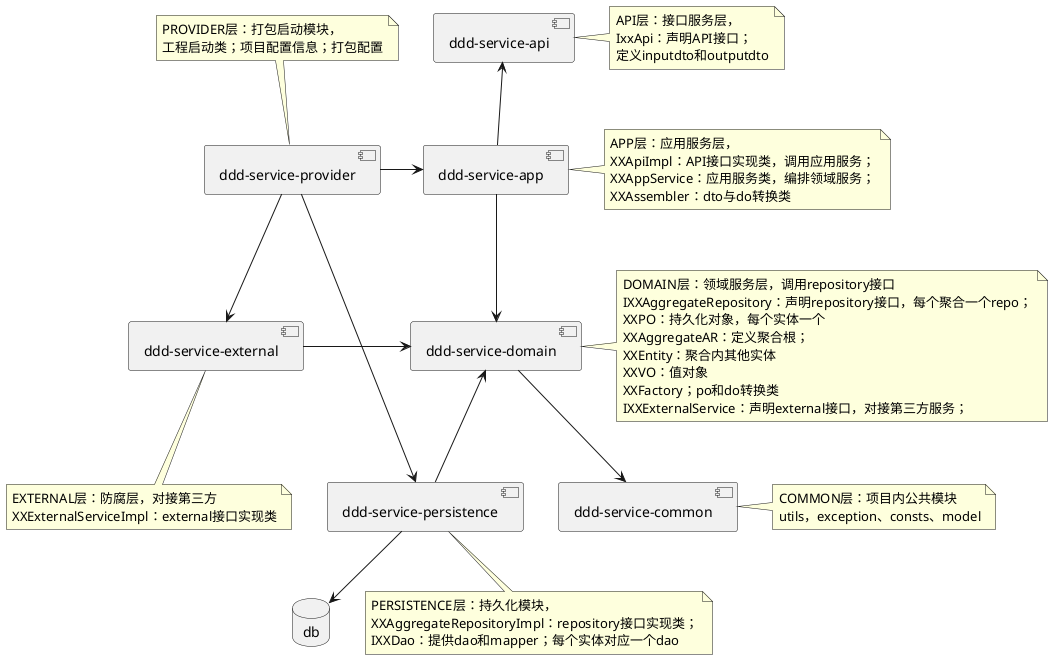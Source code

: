 @startuml DDD工程模块间依赖关系

[ddd-service-api]
[ddd-service-app]
[ddd-service-domain]
[ddd-service-persistence]
[ddd-service-common]
[ddd-service-external]
[ddd-service-provider]

database db

note right of [ddd-service-api]
API层：接口服务层，
IxxApi：声明API接口；
定义inputdto和outputdto
end note
note right of [ddd-service-app]
APP层：应用服务层，
XXApiImpl：API接口实现类，调用应用服务；
XXAppService：应用服务类，编排领域服务；
XXAssembler：dto与do转换类
end note
note right of [ddd-service-domain]
DOMAIN层：领域服务层，调用repository接口
IXXAggregateRepository：声明repository接口，每个聚合一个repo；
XXPO：持久化对象，每个实体一个
XXAggregateAR：定义聚合根；
XXEntity：聚合内其他实体
XXVO：值对象
XXFactory；po和do转换类
IXXExternalService：声明external接口，对接第三方服务；
end note
note right of [ddd-service-common]
COMMON层：项目内公共模块
utils，exception、consts、model
end note
note bottom of [ddd-service-persistence]
PERSISTENCE层：持久化模块，
XXAggregateRepositoryImpl：repository接口实现类；
IXXDao：提供dao和mapper；每个实体对应一个dao
end note
note bottom of [ddd-service-external]
EXTERNAL层：防腐层，对接第三方
XXExternalServiceImpl：external接口实现类
end note
note top of [ddd-service-provider]
PROVIDER层：打包启动模块，
工程启动类；项目配置信息；打包配置
end note

[ddd-service-api] <-- [ddd-service-app]
[ddd-service-app] --> [ddd-service-domain]
[ddd-service-domain] <-- [ddd-service-persistence]
[ddd-service-domain] --> [ddd-service-common]
[ddd-service-external] -> [ddd-service-domain]
[ddd-service-provider] -> [ddd-service-app]
[ddd-service-provider] --> [ddd-service-external]
[ddd-service-provider] -> [ddd-service-persistence]
[ddd-service-persistence] --> db



@enduml
